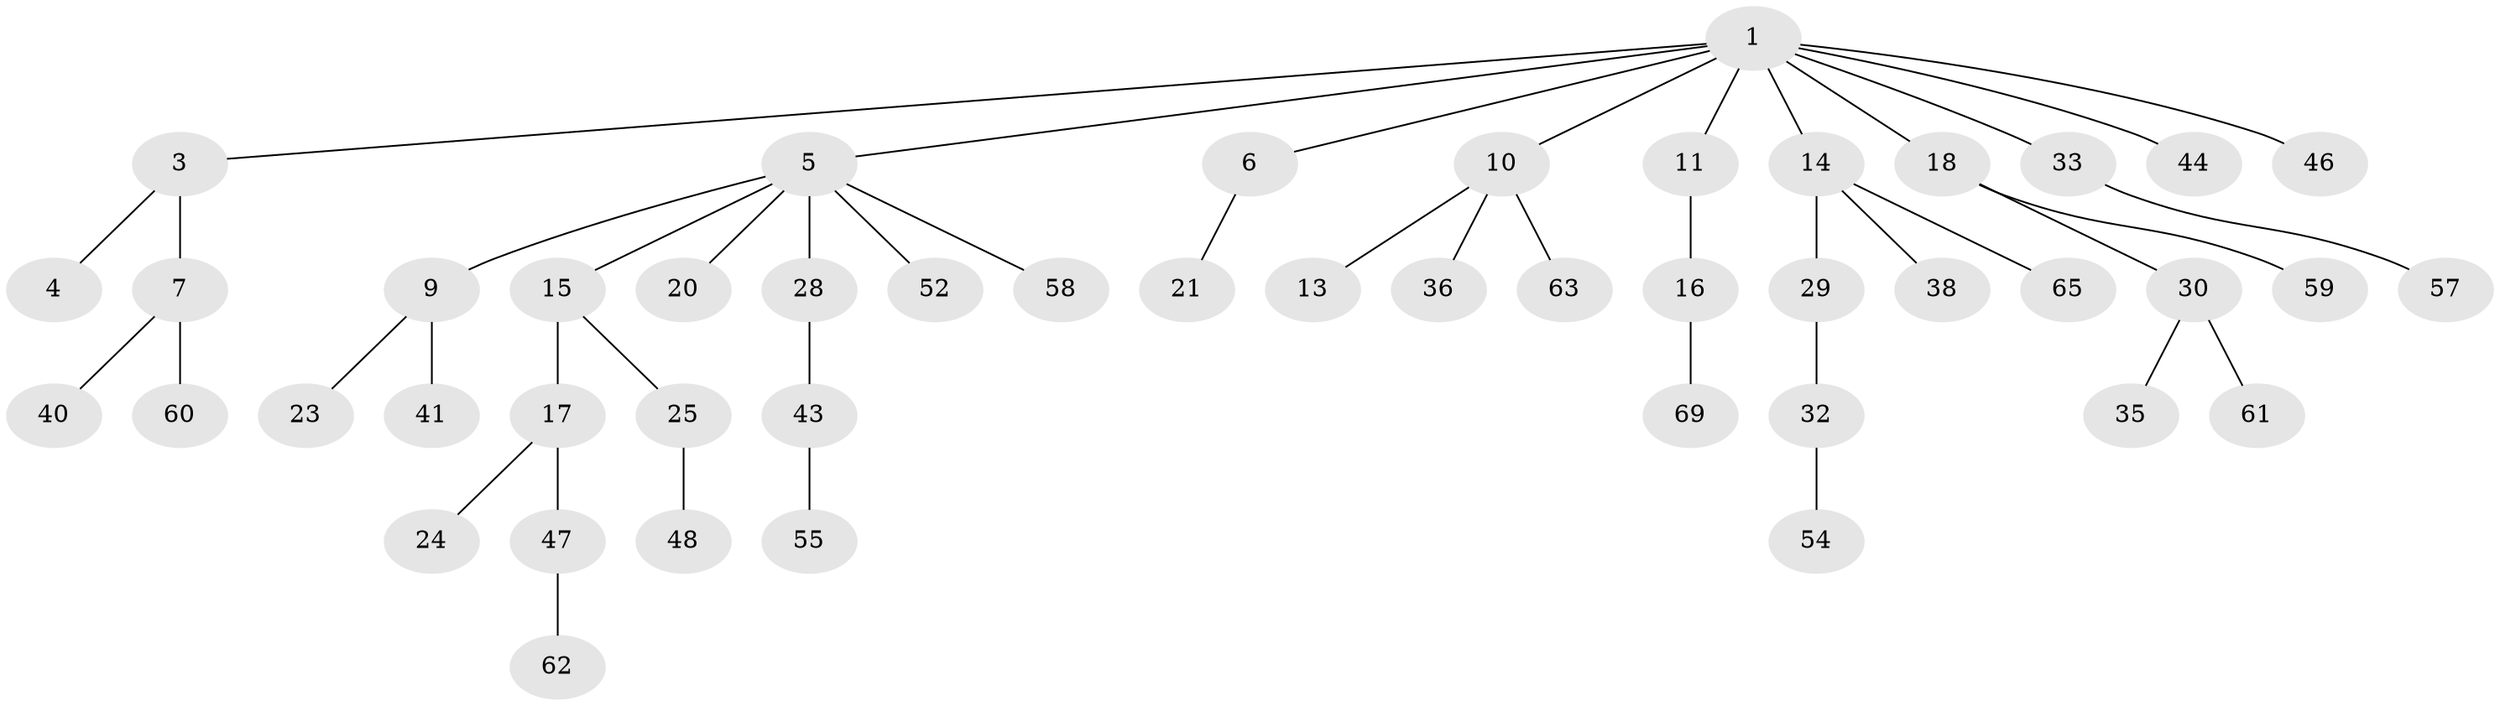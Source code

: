 // Generated by graph-tools (version 1.1) at 2025/52/02/27/25 19:52:09]
// undirected, 47 vertices, 46 edges
graph export_dot {
graph [start="1"]
  node [color=gray90,style=filled];
  1 [super="+2"];
  3 [super="+53"];
  4;
  5 [super="+8"];
  6 [super="+12"];
  7 [super="+22"];
  9 [super="+37"];
  10 [super="+26"];
  11 [super="+19"];
  13;
  14 [super="+31"];
  15 [super="+51"];
  16 [super="+42"];
  17 [super="+27"];
  18;
  20;
  21;
  23;
  24;
  25;
  28 [super="+67"];
  29 [super="+34"];
  30 [super="+45"];
  32 [super="+66"];
  33 [super="+56"];
  35 [super="+39"];
  36;
  38;
  40;
  41;
  43 [super="+68"];
  44 [super="+49"];
  46;
  47 [super="+50"];
  48;
  52;
  54;
  55;
  57;
  58 [super="+64"];
  59;
  60;
  61;
  62;
  63;
  65;
  69;
  1 -- 6;
  1 -- 10;
  1 -- 11;
  1 -- 14;
  1 -- 33;
  1 -- 44;
  1 -- 46;
  1 -- 18;
  1 -- 3;
  1 -- 5;
  3 -- 4;
  3 -- 7;
  5 -- 9;
  5 -- 20;
  5 -- 28;
  5 -- 52;
  5 -- 58;
  5 -- 15;
  6 -- 21;
  7 -- 40;
  7 -- 60;
  9 -- 23;
  9 -- 41;
  10 -- 13;
  10 -- 36;
  10 -- 63;
  11 -- 16;
  14 -- 29;
  14 -- 38;
  14 -- 65;
  15 -- 17;
  15 -- 25;
  16 -- 69;
  17 -- 24;
  17 -- 47;
  18 -- 30;
  18 -- 59;
  25 -- 48;
  28 -- 43;
  29 -- 32;
  30 -- 35;
  30 -- 61;
  32 -- 54;
  33 -- 57;
  43 -- 55;
  47 -- 62;
}
